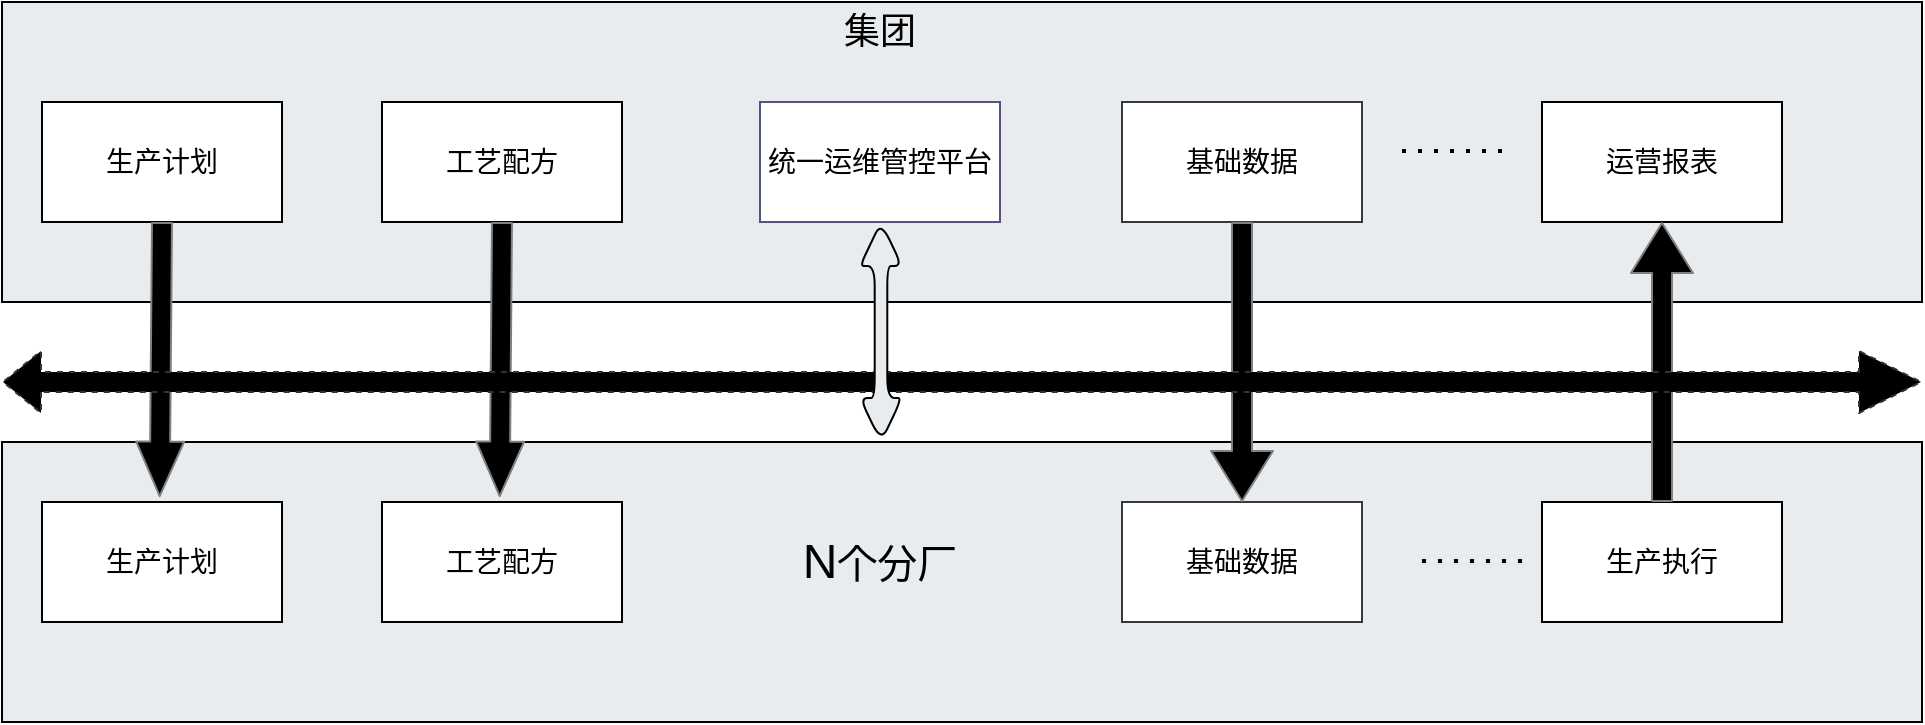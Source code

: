 <mxfile version="14.6.13" type="device"><diagram id="IHp7fbG1CXNLmEixNlpB" name="第 1 页"><mxGraphModel dx="1024" dy="592" grid="1" gridSize="10" guides="1" tooltips="1" connect="1" arrows="1" fold="1" page="1" pageScale="1" pageWidth="827" pageHeight="1169" background="#ffffff" math="0" shadow="0"><root><mxCell id="0"/><mxCell id="1" parent="0"/><mxCell id="tDX3f_dEWPqEu7WaIB2e-3" value="" style="rounded=0;whiteSpace=wrap;html=1;fillColor=#e8ecef;" parent="1" vertex="1"><mxGeometry x="80" y="230" width="960" height="140" as="geometry"/></mxCell><mxCell id="tDX3f_dEWPqEu7WaIB2e-1" value="" style="rounded=0;whiteSpace=wrap;html=1;fillColor=#e8ecef;" parent="1" vertex="1"><mxGeometry x="80" y="10" width="960" height="150" as="geometry"/></mxCell><mxCell id="tDX3f_dEWPqEu7WaIB2e-4" value="&lt;span style=&quot;font-size: 14px&quot;&gt;统一运维管控平台&lt;/span&gt;" style="rounded=0;whiteSpace=wrap;html=1;strokeColor=#56517e;fillColor=#FFFFFF;" parent="1" vertex="1"><mxGeometry x="459" y="60.0" width="120" height="60" as="geometry"/></mxCell><mxCell id="tDX3f_dEWPqEu7WaIB2e-5" value="&lt;font style=&quot;font-size: 14px&quot;&gt;生产计划&lt;/font&gt;" style="rounded=0;whiteSpace=wrap;html=1;fillColor=#FFFFFF;" parent="1" vertex="1"><mxGeometry x="100" y="60" width="120" height="60" as="geometry"/></mxCell><mxCell id="tDX3f_dEWPqEu7WaIB2e-6" value="&lt;font style=&quot;font-size: 14px&quot;&gt;工艺配方&lt;/font&gt;" style="rounded=0;whiteSpace=wrap;html=1;fillColor=#FFFFFF;" parent="1" vertex="1"><mxGeometry x="270" y="60" width="120" height="60" as="geometry"/></mxCell><mxCell id="tDX3f_dEWPqEu7WaIB2e-7" value="&lt;font style=&quot;font-size: 14px&quot;&gt;基础数据&lt;/font&gt;" style="rounded=0;whiteSpace=wrap;html=1;strokeColor=#36393d;fillColor=#FFFFFF;" parent="1" vertex="1"><mxGeometry x="640" y="60" width="120" height="60" as="geometry"/></mxCell><mxCell id="tDX3f_dEWPqEu7WaIB2e-9" value="" style="endArrow=none;dashed=1;html=1;dashPattern=1 3;strokeWidth=2;" parent="1" edge="1"><mxGeometry width="50" height="50" relative="1" as="geometry"><mxPoint x="780" y="84.5" as="sourcePoint"/><mxPoint x="830" y="84.5" as="targetPoint"/></mxGeometry></mxCell><mxCell id="tDX3f_dEWPqEu7WaIB2e-15" value="&lt;font style=&quot;font-size: 18px&quot;&gt;集团&lt;/font&gt;" style="text;html=1;strokeColor=none;fillColor=none;align=center;verticalAlign=middle;whiteSpace=wrap;rounded=0;" parent="1" vertex="1"><mxGeometry x="424" y="10" width="190" height="30" as="geometry"/></mxCell><mxCell id="tDX3f_dEWPqEu7WaIB2e-14" value="" style="endArrow=none;dashed=1;html=1;dashPattern=1 3;strokeWidth=2;" parent="1" edge="1"><mxGeometry width="50" height="50" relative="1" as="geometry"><mxPoint x="790" y="289.5" as="sourcePoint"/><mxPoint x="840" y="289.5" as="targetPoint"/></mxGeometry></mxCell><mxCell id="tDX3f_dEWPqEu7WaIB2e-11" value="&lt;font style=&quot;font-size: 14px&quot;&gt;生产计划&lt;/font&gt;" style="rounded=0;whiteSpace=wrap;html=1;fillColor=#FFFFFF;" parent="1" vertex="1"><mxGeometry x="100" y="260" width="120" height="60" as="geometry"/></mxCell><mxCell id="tDX3f_dEWPqEu7WaIB2e-12" value="&lt;font style=&quot;font-size: 14px&quot;&gt;工艺配方&lt;/font&gt;" style="rounded=0;whiteSpace=wrap;html=1;fillColor=#FFFFFF;" parent="1" vertex="1"><mxGeometry x="270" y="260" width="120" height="60" as="geometry"/></mxCell><mxCell id="tDX3f_dEWPqEu7WaIB2e-13" value="&lt;font style=&quot;font-size: 14px&quot;&gt;基础数据&lt;/font&gt;" style="rounded=0;whiteSpace=wrap;html=1;strokeColor=#36393d;fillColor=#FFFFFF;" parent="1" vertex="1"><mxGeometry x="640" y="260" width="120" height="60" as="geometry"/></mxCell><mxCell id="tDX3f_dEWPqEu7WaIB2e-19" value="&lt;font style=&quot;font-size: 14px&quot;&gt;运营报表&lt;/font&gt;" style="rounded=0;whiteSpace=wrap;html=1;fillColor=#FFFFFF;" parent="1" vertex="1"><mxGeometry x="850" y="60" width="120" height="60" as="geometry"/></mxCell><mxCell id="tDX3f_dEWPqEu7WaIB2e-20" value="&lt;font style=&quot;font-size: 14px&quot;&gt;生产执行&lt;/font&gt;" style="rounded=0;whiteSpace=wrap;html=1;fillColor=#FFFFFF;" parent="1" vertex="1"><mxGeometry x="850" y="260" width="120" height="60" as="geometry"/></mxCell><mxCell id="tDX3f_dEWPqEu7WaIB2e-24" value="" style="shape=flexArrow;endArrow=classic;html=1;endSize=8;strokeColor=#808080;fillColor=#000000;" parent="1" source="tDX3f_dEWPqEu7WaIB2e-20" target="tDX3f_dEWPqEu7WaIB2e-19" edge="1"><mxGeometry width="50" height="50" relative="1" as="geometry"><mxPoint x="750" y="250" as="sourcePoint"/><mxPoint x="750" y="120" as="targetPoint"/></mxGeometry></mxCell><mxCell id="tDX3f_dEWPqEu7WaIB2e-25" value="" style="shape=flexArrow;endArrow=classic;html=1;endSize=8;strokeColor=#808080;entryX=0.5;entryY=0;entryDx=0;entryDy=0;fillColor=#000000;" parent="1" source="tDX3f_dEWPqEu7WaIB2e-7" target="tDX3f_dEWPqEu7WaIB2e-13" edge="1"><mxGeometry width="50" height="50" relative="1" as="geometry"><mxPoint x="540.5" y="120" as="sourcePoint"/><mxPoint x="540.5" y="250" as="targetPoint"/></mxGeometry></mxCell><mxCell id="tDX3f_dEWPqEu7WaIB2e-26" value="" style="shape=flexArrow;endArrow=classic;html=1;endSize=8.77;strokeColor=#808080;exitX=0.5;exitY=1;exitDx=0;exitDy=0;entryX=0.407;entryY=-0.04;entryDx=0;entryDy=0;entryPerimeter=0;endWidth=13;fillColor=#000000;" parent="1" edge="1"><mxGeometry width="50" height="50" relative="1" as="geometry"><mxPoint x="160" y="120" as="sourcePoint"/><mxPoint x="158.84" y="257.6" as="targetPoint"/></mxGeometry></mxCell><mxCell id="tDX3f_dEWPqEu7WaIB2e-30" value="" style="shape=flexArrow;endArrow=classic;html=1;endSize=8.77;strokeColor=#808080;exitX=0.5;exitY=1;exitDx=0;exitDy=0;entryX=0.407;entryY=-0.04;entryDx=0;entryDy=0;entryPerimeter=0;endWidth=13;fillColor=#000000;" parent="1" edge="1"><mxGeometry width="50" height="50" relative="1" as="geometry"><mxPoint x="330" y="120" as="sourcePoint"/><mxPoint x="328.84" y="257.6" as="targetPoint"/></mxGeometry></mxCell><mxCell id="tDX3f_dEWPqEu7WaIB2e-35" value="&lt;font style=&quot;font-size: 24px&quot;&gt;N&lt;/font&gt;&lt;font style=&quot;font-size: 20px&quot;&gt;个分厂&lt;/font&gt;" style="text;html=1;strokeColor=none;fillColor=none;align=center;verticalAlign=middle;whiteSpace=wrap;rounded=0;" parent="1" vertex="1"><mxGeometry x="479" y="285" width="80" height="10" as="geometry"/></mxCell><mxCell id="tDX3f_dEWPqEu7WaIB2e-64" value="" style="shape=flexArrow;endArrow=classic;startArrow=classic;html=1;dashed=1;fontColor=#FFFFFF;startSize=6;endSize=10;strokeColor=#333333;fillColor=#000000;" parent="1" edge="1"><mxGeometry width="100" height="100" relative="1" as="geometry"><mxPoint x="80" y="200" as="sourcePoint"/><mxPoint x="1040" y="200" as="targetPoint"/></mxGeometry></mxCell><mxCell id="tDX3f_dEWPqEu7WaIB2e-74" value="" style="shape=doubleArrow;direction=south;whiteSpace=wrap;html=1;rounded=1;fontColor=#FFFFFF;strokeColor=#000000;fillColor=#e8ecef;gradientColor=none;" parent="1" vertex="1"><mxGeometry x="509" y="120" width="21" height="110" as="geometry"/></mxCell></root></mxGraphModel></diagram></mxfile>